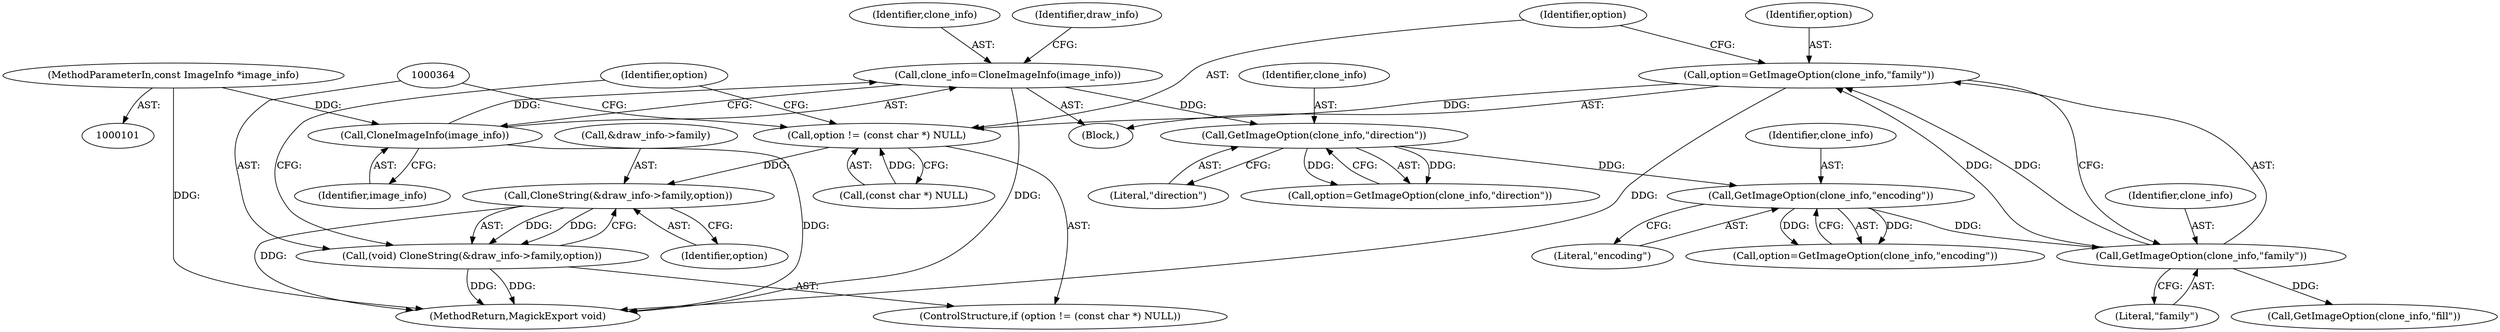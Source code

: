 digraph "0_ImageMagick_726812fa2fa7ce16bcf58f6e115f65427a1c0950_4@pointer" {
"1000352" [label="(Call,option=GetImageOption(clone_info,\"family\"))"];
"1000354" [label="(Call,GetImageOption(clone_info,\"family\"))"];
"1000335" [label="(Call,GetImageOption(clone_info,\"encoding\"))"];
"1000308" [label="(Call,GetImageOption(clone_info,\"direction\"))"];
"1000128" [label="(Call,clone_info=CloneImageInfo(image_info))"];
"1000130" [label="(Call,CloneImageInfo(image_info))"];
"1000102" [label="(MethodParameterIn,const ImageInfo *image_info)"];
"1000358" [label="(Call,option != (const char *) NULL)"];
"1000365" [label="(Call,CloneString(&draw_info->family,option))"];
"1000363" [label="(Call,(void) CloneString(&draw_info->family,option))"];
"1000352" [label="(Call,option=GetImageOption(clone_info,\"family\"))"];
"1000353" [label="(Identifier,option)"];
"1000356" [label="(Literal,\"family\")"];
"1000131" [label="(Identifier,image_info)"];
"1000604" [label="(MethodReturn,MagickExport void)"];
"1000310" [label="(Literal,\"direction\")"];
"1000309" [label="(Identifier,clone_info)"];
"1000104" [label="(Block,)"];
"1000102" [label="(MethodParameterIn,const ImageInfo *image_info)"];
"1000308" [label="(Call,GetImageOption(clone_info,\"direction\"))"];
"1000337" [label="(Literal,\"encoding\")"];
"1000357" [label="(ControlStructure,if (option != (const char *) NULL))"];
"1000366" [label="(Call,&draw_info->family)"];
"1000130" [label="(Call,CloneImageInfo(image_info))"];
"1000336" [label="(Identifier,clone_info)"];
"1000333" [label="(Call,option=GetImageOption(clone_info,\"encoding\"))"];
"1000358" [label="(Call,option != (const char *) NULL)"];
"1000128" [label="(Call,clone_info=CloneImageInfo(image_info))"];
"1000135" [label="(Identifier,draw_info)"];
"1000359" [label="(Identifier,option)"];
"1000354" [label="(Call,GetImageOption(clone_info,\"family\"))"];
"1000365" [label="(Call,CloneString(&draw_info->family,option))"];
"1000363" [label="(Call,(void) CloneString(&draw_info->family,option))"];
"1000355" [label="(Identifier,clone_info)"];
"1000372" [label="(Identifier,option)"];
"1000373" [label="(Call,GetImageOption(clone_info,\"fill\"))"];
"1000335" [label="(Call,GetImageOption(clone_info,\"encoding\"))"];
"1000360" [label="(Call,(const char *) NULL)"];
"1000129" [label="(Identifier,clone_info)"];
"1000306" [label="(Call,option=GetImageOption(clone_info,\"direction\"))"];
"1000370" [label="(Identifier,option)"];
"1000352" -> "1000104"  [label="AST: "];
"1000352" -> "1000354"  [label="CFG: "];
"1000353" -> "1000352"  [label="AST: "];
"1000354" -> "1000352"  [label="AST: "];
"1000359" -> "1000352"  [label="CFG: "];
"1000352" -> "1000604"  [label="DDG: "];
"1000354" -> "1000352"  [label="DDG: "];
"1000354" -> "1000352"  [label="DDG: "];
"1000352" -> "1000358"  [label="DDG: "];
"1000354" -> "1000356"  [label="CFG: "];
"1000355" -> "1000354"  [label="AST: "];
"1000356" -> "1000354"  [label="AST: "];
"1000335" -> "1000354"  [label="DDG: "];
"1000354" -> "1000373"  [label="DDG: "];
"1000335" -> "1000333"  [label="AST: "];
"1000335" -> "1000337"  [label="CFG: "];
"1000336" -> "1000335"  [label="AST: "];
"1000337" -> "1000335"  [label="AST: "];
"1000333" -> "1000335"  [label="CFG: "];
"1000335" -> "1000333"  [label="DDG: "];
"1000335" -> "1000333"  [label="DDG: "];
"1000308" -> "1000335"  [label="DDG: "];
"1000308" -> "1000306"  [label="AST: "];
"1000308" -> "1000310"  [label="CFG: "];
"1000309" -> "1000308"  [label="AST: "];
"1000310" -> "1000308"  [label="AST: "];
"1000306" -> "1000308"  [label="CFG: "];
"1000308" -> "1000306"  [label="DDG: "];
"1000308" -> "1000306"  [label="DDG: "];
"1000128" -> "1000308"  [label="DDG: "];
"1000128" -> "1000104"  [label="AST: "];
"1000128" -> "1000130"  [label="CFG: "];
"1000129" -> "1000128"  [label="AST: "];
"1000130" -> "1000128"  [label="AST: "];
"1000135" -> "1000128"  [label="CFG: "];
"1000128" -> "1000604"  [label="DDG: "];
"1000130" -> "1000128"  [label="DDG: "];
"1000130" -> "1000131"  [label="CFG: "];
"1000131" -> "1000130"  [label="AST: "];
"1000130" -> "1000604"  [label="DDG: "];
"1000102" -> "1000130"  [label="DDG: "];
"1000102" -> "1000101"  [label="AST: "];
"1000102" -> "1000604"  [label="DDG: "];
"1000358" -> "1000357"  [label="AST: "];
"1000358" -> "1000360"  [label="CFG: "];
"1000359" -> "1000358"  [label="AST: "];
"1000360" -> "1000358"  [label="AST: "];
"1000364" -> "1000358"  [label="CFG: "];
"1000372" -> "1000358"  [label="CFG: "];
"1000360" -> "1000358"  [label="DDG: "];
"1000358" -> "1000365"  [label="DDG: "];
"1000365" -> "1000363"  [label="AST: "];
"1000365" -> "1000370"  [label="CFG: "];
"1000366" -> "1000365"  [label="AST: "];
"1000370" -> "1000365"  [label="AST: "];
"1000363" -> "1000365"  [label="CFG: "];
"1000365" -> "1000604"  [label="DDG: "];
"1000365" -> "1000363"  [label="DDG: "];
"1000365" -> "1000363"  [label="DDG: "];
"1000363" -> "1000357"  [label="AST: "];
"1000364" -> "1000363"  [label="AST: "];
"1000372" -> "1000363"  [label="CFG: "];
"1000363" -> "1000604"  [label="DDG: "];
"1000363" -> "1000604"  [label="DDG: "];
}
